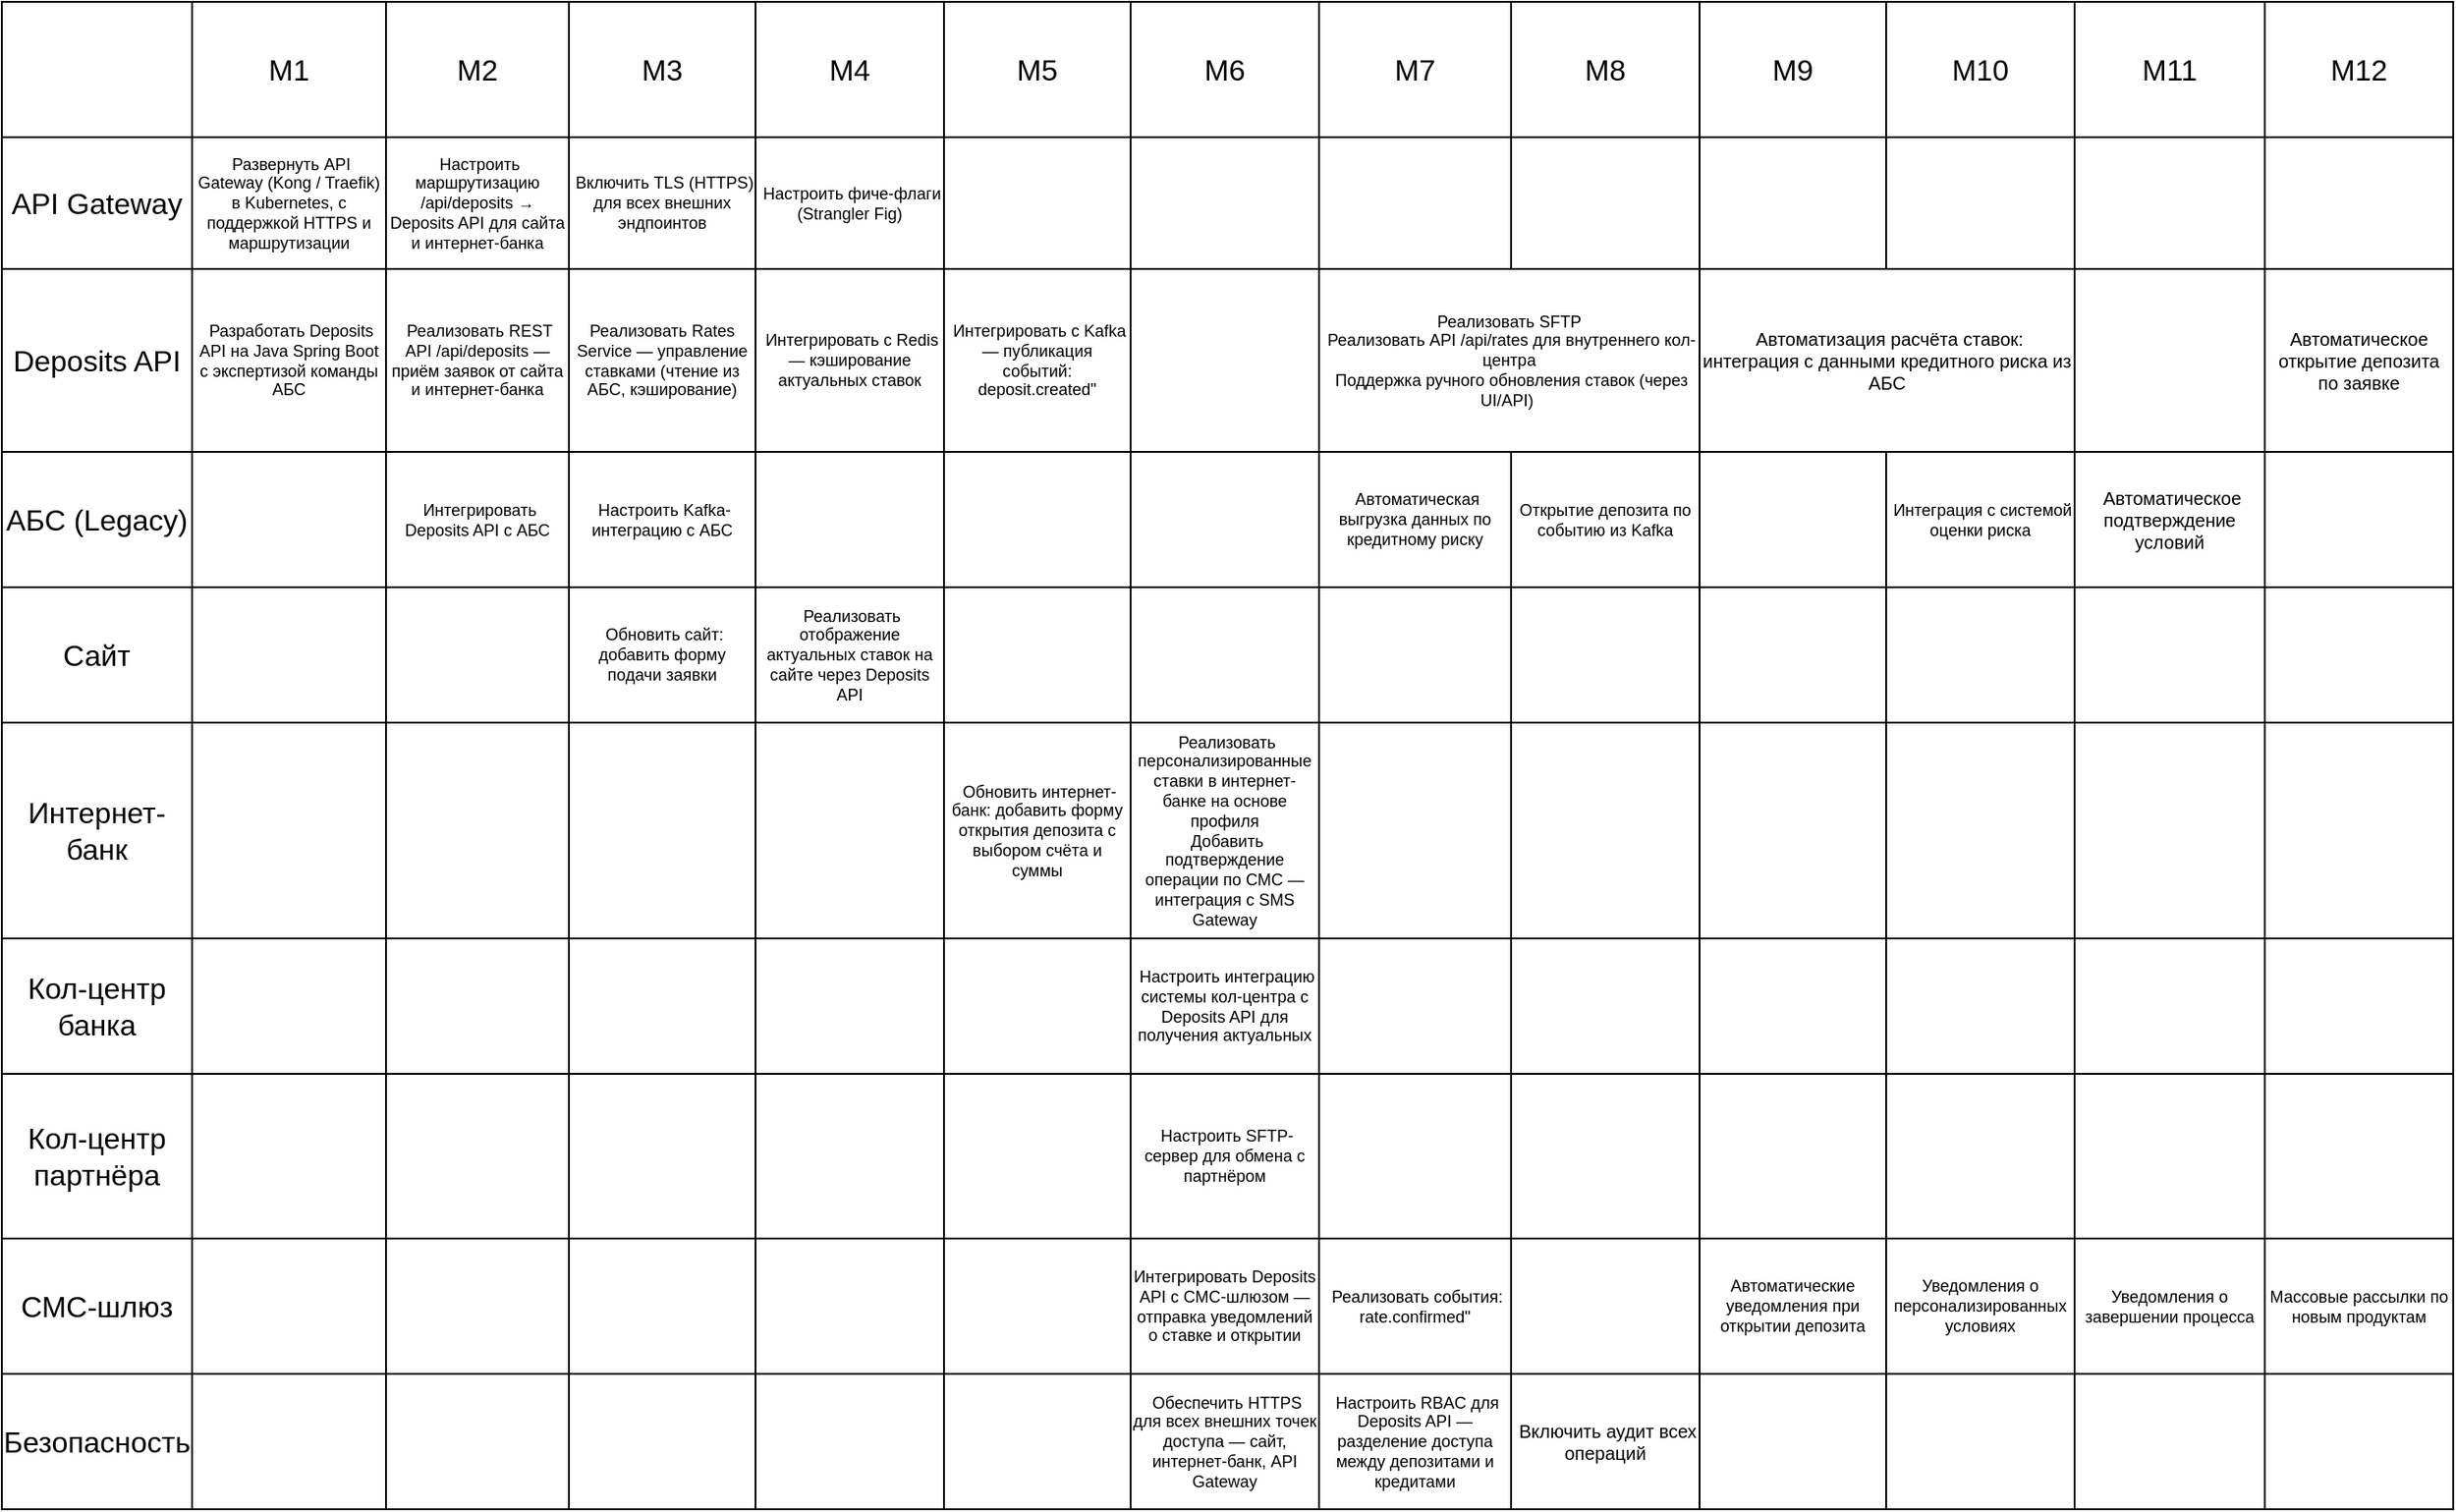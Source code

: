 <mxfile version="28.1.2">
  <diagram name="Страница — 1" id="3Vo6njR0uCBPKDj73ENK">
    <mxGraphModel dx="1213" dy="751" grid="1" gridSize="10" guides="1" tooltips="1" connect="1" arrows="1" fold="1" page="1" pageScale="1" pageWidth="1169" pageHeight="827" math="0" shadow="0">
      <root>
        <mxCell id="0" />
        <mxCell id="1" parent="0" />
        <mxCell id="50kcQ9IFfYordhxzKAtE-152" value="" style="shape=table;startSize=0;container=1;collapsible=0;childLayout=tableLayout;fontSize=13;" vertex="1" parent="1">
          <mxGeometry x="50" y="64" width="1340" height="824" as="geometry" />
        </mxCell>
        <mxCell id="50kcQ9IFfYordhxzKAtE-153" value="" style="shape=tableRow;horizontal=0;startSize=0;swimlaneHead=0;swimlaneBody=0;strokeColor=inherit;top=0;left=0;bottom=0;right=0;collapsible=0;dropTarget=0;fillColor=none;points=[[0,0.5],[1,0.5]];portConstraint=eastwest;fontSize=16;" vertex="1" parent="50kcQ9IFfYordhxzKAtE-152">
          <mxGeometry width="1340" height="74" as="geometry" />
        </mxCell>
        <mxCell id="50kcQ9IFfYordhxzKAtE-216" style="shape=partialRectangle;html=1;whiteSpace=wrap;connectable=0;strokeColor=inherit;overflow=hidden;fillColor=none;top=0;left=0;bottom=0;right=0;pointerEvents=1;fontSize=16;" vertex="1" parent="50kcQ9IFfYordhxzKAtE-153">
          <mxGeometry width="104" height="74" as="geometry">
            <mxRectangle width="104" height="74" as="alternateBounds" />
          </mxGeometry>
        </mxCell>
        <mxCell id="50kcQ9IFfYordhxzKAtE-213" value="M1" style="shape=partialRectangle;html=1;whiteSpace=wrap;connectable=0;strokeColor=inherit;overflow=hidden;fillColor=none;top=0;left=0;bottom=0;right=0;pointerEvents=1;fontSize=16;" vertex="1" parent="50kcQ9IFfYordhxzKAtE-153">
          <mxGeometry x="104" width="106" height="74" as="geometry">
            <mxRectangle width="106" height="74" as="alternateBounds" />
          </mxGeometry>
        </mxCell>
        <mxCell id="50kcQ9IFfYordhxzKAtE-154" value="M2" style="shape=partialRectangle;html=1;whiteSpace=wrap;connectable=0;strokeColor=inherit;overflow=hidden;fillColor=none;top=0;left=0;bottom=0;right=0;pointerEvents=1;fontSize=16;" vertex="1" parent="50kcQ9IFfYordhxzKAtE-153">
          <mxGeometry x="210" width="100" height="74" as="geometry">
            <mxRectangle width="100" height="74" as="alternateBounds" />
          </mxGeometry>
        </mxCell>
        <mxCell id="50kcQ9IFfYordhxzKAtE-155" value="M3" style="shape=partialRectangle;html=1;whiteSpace=wrap;connectable=0;strokeColor=inherit;overflow=hidden;fillColor=none;top=0;left=0;bottom=0;right=0;pointerEvents=1;fontSize=16;" vertex="1" parent="50kcQ9IFfYordhxzKAtE-153">
          <mxGeometry x="310" width="102" height="74" as="geometry">
            <mxRectangle width="102" height="74" as="alternateBounds" />
          </mxGeometry>
        </mxCell>
        <mxCell id="50kcQ9IFfYordhxzKAtE-156" value="M4" style="shape=partialRectangle;html=1;whiteSpace=wrap;connectable=0;strokeColor=inherit;overflow=hidden;fillColor=none;top=0;left=0;bottom=0;right=0;pointerEvents=1;fontSize=16;" vertex="1" parent="50kcQ9IFfYordhxzKAtE-153">
          <mxGeometry x="412" width="103" height="74" as="geometry">
            <mxRectangle width="103" height="74" as="alternateBounds" />
          </mxGeometry>
        </mxCell>
        <mxCell id="50kcQ9IFfYordhxzKAtE-189" value="M5" style="shape=partialRectangle;html=1;whiteSpace=wrap;connectable=0;strokeColor=inherit;overflow=hidden;fillColor=none;top=0;left=0;bottom=0;right=0;pointerEvents=1;fontSize=16;" vertex="1" parent="50kcQ9IFfYordhxzKAtE-153">
          <mxGeometry x="515" width="102" height="74" as="geometry">
            <mxRectangle width="102" height="74" as="alternateBounds" />
          </mxGeometry>
        </mxCell>
        <mxCell id="50kcQ9IFfYordhxzKAtE-192" value="M6" style="shape=partialRectangle;html=1;whiteSpace=wrap;connectable=0;strokeColor=inherit;overflow=hidden;fillColor=none;top=0;left=0;bottom=0;right=0;pointerEvents=1;fontSize=16;" vertex="1" parent="50kcQ9IFfYordhxzKAtE-153">
          <mxGeometry x="617" width="103" height="74" as="geometry">
            <mxRectangle width="103" height="74" as="alternateBounds" />
          </mxGeometry>
        </mxCell>
        <mxCell id="50kcQ9IFfYordhxzKAtE-195" value="M7" style="shape=partialRectangle;html=1;whiteSpace=wrap;connectable=0;strokeColor=inherit;overflow=hidden;fillColor=none;top=0;left=0;bottom=0;right=0;pointerEvents=1;fontSize=16;" vertex="1" parent="50kcQ9IFfYordhxzKAtE-153">
          <mxGeometry x="720" width="105" height="74" as="geometry">
            <mxRectangle width="105" height="74" as="alternateBounds" />
          </mxGeometry>
        </mxCell>
        <mxCell id="50kcQ9IFfYordhxzKAtE-198" value="M8" style="shape=partialRectangle;html=1;whiteSpace=wrap;connectable=0;strokeColor=inherit;overflow=hidden;fillColor=none;top=0;left=0;bottom=0;right=0;pointerEvents=1;fontSize=16;" vertex="1" parent="50kcQ9IFfYordhxzKAtE-153">
          <mxGeometry x="825" width="103" height="74" as="geometry">
            <mxRectangle width="103" height="74" as="alternateBounds" />
          </mxGeometry>
        </mxCell>
        <mxCell id="50kcQ9IFfYordhxzKAtE-201" value="M9" style="shape=partialRectangle;html=1;whiteSpace=wrap;connectable=0;strokeColor=inherit;overflow=hidden;fillColor=none;top=0;left=0;bottom=0;right=0;pointerEvents=1;fontSize=16;" vertex="1" parent="50kcQ9IFfYordhxzKAtE-153">
          <mxGeometry x="928" width="102" height="74" as="geometry">
            <mxRectangle width="102" height="74" as="alternateBounds" />
          </mxGeometry>
        </mxCell>
        <mxCell id="50kcQ9IFfYordhxzKAtE-204" value="M10" style="shape=partialRectangle;html=1;whiteSpace=wrap;connectable=0;strokeColor=inherit;overflow=hidden;fillColor=none;top=0;left=0;bottom=0;right=0;pointerEvents=1;fontSize=16;" vertex="1" parent="50kcQ9IFfYordhxzKAtE-153">
          <mxGeometry x="1030" width="103" height="74" as="geometry">
            <mxRectangle width="103" height="74" as="alternateBounds" />
          </mxGeometry>
        </mxCell>
        <mxCell id="50kcQ9IFfYordhxzKAtE-207" value="M11" style="shape=partialRectangle;html=1;whiteSpace=wrap;connectable=0;strokeColor=inherit;overflow=hidden;fillColor=none;top=0;left=0;bottom=0;right=0;pointerEvents=1;fontSize=16;" vertex="1" parent="50kcQ9IFfYordhxzKAtE-153">
          <mxGeometry x="1133" width="104" height="74" as="geometry">
            <mxRectangle width="104" height="74" as="alternateBounds" />
          </mxGeometry>
        </mxCell>
        <mxCell id="50kcQ9IFfYordhxzKAtE-210" value="M12" style="shape=partialRectangle;html=1;whiteSpace=wrap;connectable=0;strokeColor=inherit;overflow=hidden;fillColor=none;top=0;left=0;bottom=0;right=0;pointerEvents=1;fontSize=16;" vertex="1" parent="50kcQ9IFfYordhxzKAtE-153">
          <mxGeometry x="1237" width="103" height="74" as="geometry">
            <mxRectangle width="103" height="74" as="alternateBounds" />
          </mxGeometry>
        </mxCell>
        <mxCell id="50kcQ9IFfYordhxzKAtE-157" value="" style="shape=tableRow;horizontal=0;startSize=0;swimlaneHead=0;swimlaneBody=0;strokeColor=inherit;top=0;left=0;bottom=0;right=0;collapsible=0;dropTarget=0;fillColor=none;points=[[0,0.5],[1,0.5]];portConstraint=eastwest;fontSize=16;" vertex="1" parent="50kcQ9IFfYordhxzKAtE-152">
          <mxGeometry y="74" width="1340" height="72" as="geometry" />
        </mxCell>
        <mxCell id="50kcQ9IFfYordhxzKAtE-217" value="API Gateway" style="shape=partialRectangle;html=1;whiteSpace=wrap;connectable=0;strokeColor=inherit;overflow=hidden;fillColor=none;top=0;left=0;bottom=0;right=0;pointerEvents=1;fontSize=16;" vertex="1" parent="50kcQ9IFfYordhxzKAtE-157">
          <mxGeometry width="104" height="72" as="geometry">
            <mxRectangle width="104" height="72" as="alternateBounds" />
          </mxGeometry>
        </mxCell>
        <mxCell id="50kcQ9IFfYordhxzKAtE-214" value="&amp;nbsp;Развернуть API Gateway (Kong / Traefik) в Kubernetes, с поддержкой HTTPS и маршрутизации" style="shape=partialRectangle;html=1;whiteSpace=wrap;connectable=0;strokeColor=inherit;overflow=hidden;fillColor=none;top=0;left=0;bottom=0;right=0;pointerEvents=1;fontSize=9;" vertex="1" parent="50kcQ9IFfYordhxzKAtE-157">
          <mxGeometry x="104" width="106" height="72" as="geometry">
            <mxRectangle width="106" height="72" as="alternateBounds" />
          </mxGeometry>
        </mxCell>
        <mxCell id="50kcQ9IFfYordhxzKAtE-158" value="&amp;nbsp;Настроить маршрутизацию /api/deposits → Deposits API для сайта и интернет-банка" style="shape=partialRectangle;html=1;whiteSpace=wrap;connectable=0;strokeColor=inherit;overflow=hidden;fillColor=none;top=0;left=0;bottom=0;right=0;pointerEvents=1;fontSize=9;" vertex="1" parent="50kcQ9IFfYordhxzKAtE-157">
          <mxGeometry x="210" width="100" height="72" as="geometry">
            <mxRectangle width="100" height="72" as="alternateBounds" />
          </mxGeometry>
        </mxCell>
        <mxCell id="50kcQ9IFfYordhxzKAtE-159" value="&amp;nbsp;Включить TLS (HTTPS) для всех внешних эндпоинтов" style="shape=partialRectangle;html=1;whiteSpace=wrap;connectable=0;strokeColor=inherit;overflow=hidden;fillColor=none;top=0;left=0;bottom=0;right=0;pointerEvents=1;fontSize=9;" vertex="1" parent="50kcQ9IFfYordhxzKAtE-157">
          <mxGeometry x="310" width="102" height="72" as="geometry">
            <mxRectangle width="102" height="72" as="alternateBounds" />
          </mxGeometry>
        </mxCell>
        <mxCell id="50kcQ9IFfYordhxzKAtE-160" value="&amp;nbsp;Настроить фиче-флаги (Strangler Fig)" style="shape=partialRectangle;html=1;whiteSpace=wrap;connectable=0;strokeColor=inherit;overflow=hidden;fillColor=none;top=0;left=0;bottom=0;right=0;pointerEvents=1;fontSize=9;" vertex="1" parent="50kcQ9IFfYordhxzKAtE-157">
          <mxGeometry x="412" width="103" height="72" as="geometry">
            <mxRectangle width="103" height="72" as="alternateBounds" />
          </mxGeometry>
        </mxCell>
        <mxCell id="50kcQ9IFfYordhxzKAtE-190" style="shape=partialRectangle;html=1;whiteSpace=wrap;connectable=0;strokeColor=inherit;overflow=hidden;fillColor=none;top=0;left=0;bottom=0;right=0;pointerEvents=1;fontSize=16;" vertex="1" parent="50kcQ9IFfYordhxzKAtE-157">
          <mxGeometry x="515" width="102" height="72" as="geometry">
            <mxRectangle width="102" height="72" as="alternateBounds" />
          </mxGeometry>
        </mxCell>
        <mxCell id="50kcQ9IFfYordhxzKAtE-193" style="shape=partialRectangle;html=1;whiteSpace=wrap;connectable=0;strokeColor=inherit;overflow=hidden;fillColor=none;top=0;left=0;bottom=0;right=0;pointerEvents=1;fontSize=16;" vertex="1" parent="50kcQ9IFfYordhxzKAtE-157">
          <mxGeometry x="617" width="103" height="72" as="geometry">
            <mxRectangle width="103" height="72" as="alternateBounds" />
          </mxGeometry>
        </mxCell>
        <mxCell id="50kcQ9IFfYordhxzKAtE-196" value="" style="shape=partialRectangle;html=1;whiteSpace=wrap;connectable=0;strokeColor=inherit;overflow=hidden;fillColor=none;top=0;left=0;bottom=0;right=0;pointerEvents=1;fontSize=9;" vertex="1" parent="50kcQ9IFfYordhxzKAtE-157">
          <mxGeometry x="720" width="105" height="72" as="geometry">
            <mxRectangle width="105" height="72" as="alternateBounds" />
          </mxGeometry>
        </mxCell>
        <mxCell id="50kcQ9IFfYordhxzKAtE-199" style="shape=partialRectangle;html=1;whiteSpace=wrap;connectable=0;strokeColor=inherit;overflow=hidden;fillColor=none;top=0;left=0;bottom=0;right=0;pointerEvents=1;fontSize=16;" vertex="1" parent="50kcQ9IFfYordhxzKAtE-157">
          <mxGeometry x="825" width="103" height="72" as="geometry">
            <mxRectangle width="103" height="72" as="alternateBounds" />
          </mxGeometry>
        </mxCell>
        <mxCell id="50kcQ9IFfYordhxzKAtE-202" style="shape=partialRectangle;html=1;whiteSpace=wrap;connectable=0;strokeColor=inherit;overflow=hidden;fillColor=none;top=0;left=0;bottom=0;right=0;pointerEvents=1;fontSize=16;" vertex="1" parent="50kcQ9IFfYordhxzKAtE-157">
          <mxGeometry x="928" width="102" height="72" as="geometry">
            <mxRectangle width="102" height="72" as="alternateBounds" />
          </mxGeometry>
        </mxCell>
        <mxCell id="50kcQ9IFfYordhxzKAtE-205" style="shape=partialRectangle;html=1;whiteSpace=wrap;connectable=0;strokeColor=inherit;overflow=hidden;fillColor=none;top=0;left=0;bottom=0;right=0;pointerEvents=1;fontSize=16;" vertex="1" parent="50kcQ9IFfYordhxzKAtE-157">
          <mxGeometry x="1030" width="103" height="72" as="geometry">
            <mxRectangle width="103" height="72" as="alternateBounds" />
          </mxGeometry>
        </mxCell>
        <mxCell id="50kcQ9IFfYordhxzKAtE-208" style="shape=partialRectangle;html=1;whiteSpace=wrap;connectable=0;strokeColor=inherit;overflow=hidden;fillColor=none;top=0;left=0;bottom=0;right=0;pointerEvents=1;fontSize=16;" vertex="1" parent="50kcQ9IFfYordhxzKAtE-157">
          <mxGeometry x="1133" width="104" height="72" as="geometry">
            <mxRectangle width="104" height="72" as="alternateBounds" />
          </mxGeometry>
        </mxCell>
        <mxCell id="50kcQ9IFfYordhxzKAtE-211" style="shape=partialRectangle;html=1;whiteSpace=wrap;connectable=0;strokeColor=inherit;overflow=hidden;fillColor=none;top=0;left=0;bottom=0;right=0;pointerEvents=1;fontSize=16;" vertex="1" parent="50kcQ9IFfYordhxzKAtE-157">
          <mxGeometry x="1237" width="103" height="72" as="geometry">
            <mxRectangle width="103" height="72" as="alternateBounds" />
          </mxGeometry>
        </mxCell>
        <mxCell id="50kcQ9IFfYordhxzKAtE-161" value="" style="shape=tableRow;horizontal=0;startSize=0;swimlaneHead=0;swimlaneBody=0;strokeColor=inherit;top=0;left=0;bottom=0;right=0;collapsible=0;dropTarget=0;fillColor=none;points=[[0,0.5],[1,0.5]];portConstraint=eastwest;fontSize=16;" vertex="1" parent="50kcQ9IFfYordhxzKAtE-152">
          <mxGeometry y="146" width="1340" height="100" as="geometry" />
        </mxCell>
        <mxCell id="50kcQ9IFfYordhxzKAtE-218" value="Deposits API" style="shape=partialRectangle;html=1;whiteSpace=wrap;connectable=0;strokeColor=inherit;overflow=hidden;fillColor=none;top=0;left=0;bottom=0;right=0;pointerEvents=1;fontSize=16;" vertex="1" parent="50kcQ9IFfYordhxzKAtE-161">
          <mxGeometry width="104" height="100" as="geometry">
            <mxRectangle width="104" height="100" as="alternateBounds" />
          </mxGeometry>
        </mxCell>
        <mxCell id="50kcQ9IFfYordhxzKAtE-215" value="&amp;nbsp;Разработать Deposits API на Java Spring Boot с экспертизой команды АБС" style="shape=partialRectangle;html=1;whiteSpace=wrap;connectable=0;strokeColor=inherit;overflow=hidden;fillColor=none;top=0;left=0;bottom=0;right=0;pointerEvents=1;fontSize=9;" vertex="1" parent="50kcQ9IFfYordhxzKAtE-161">
          <mxGeometry x="104" width="106" height="100" as="geometry">
            <mxRectangle width="106" height="100" as="alternateBounds" />
          </mxGeometry>
        </mxCell>
        <mxCell id="50kcQ9IFfYordhxzKAtE-162" value="&amp;nbsp;Реализовать REST API /api/deposits — приём заявок от сайта и интернет-банка" style="shape=partialRectangle;html=1;whiteSpace=wrap;connectable=0;strokeColor=inherit;overflow=hidden;fillColor=none;top=0;left=0;bottom=0;right=0;pointerEvents=1;fontSize=9;" vertex="1" parent="50kcQ9IFfYordhxzKAtE-161">
          <mxGeometry x="210" width="100" height="100" as="geometry">
            <mxRectangle width="100" height="100" as="alternateBounds" />
          </mxGeometry>
        </mxCell>
        <mxCell id="50kcQ9IFfYordhxzKAtE-163" value="Реализовать Rates Service — управление ставками (чтение из АБС, кэширование)" style="shape=partialRectangle;html=1;whiteSpace=wrap;connectable=0;strokeColor=inherit;overflow=hidden;fillColor=none;top=0;left=0;bottom=0;right=0;pointerEvents=1;fontSize=9;" vertex="1" parent="50kcQ9IFfYordhxzKAtE-161">
          <mxGeometry x="310" width="102" height="100" as="geometry">
            <mxRectangle width="102" height="100" as="alternateBounds" />
          </mxGeometry>
        </mxCell>
        <mxCell id="50kcQ9IFfYordhxzKAtE-164" value="&amp;nbsp;Интегрировать с Redis — кэширование актуальных ставок" style="shape=partialRectangle;html=1;whiteSpace=wrap;connectable=0;strokeColor=inherit;overflow=hidden;fillColor=none;top=0;left=0;bottom=0;right=0;pointerEvents=1;fontSize=9;" vertex="1" parent="50kcQ9IFfYordhxzKAtE-161">
          <mxGeometry x="412" width="103" height="100" as="geometry">
            <mxRectangle width="103" height="100" as="alternateBounds" />
          </mxGeometry>
        </mxCell>
        <mxCell id="50kcQ9IFfYordhxzKAtE-191" value="&amp;nbsp;Интегрировать с Kafka — публикация событий: deposit.created&quot;" style="shape=partialRectangle;html=1;whiteSpace=wrap;connectable=0;strokeColor=inherit;overflow=hidden;fillColor=none;top=0;left=0;bottom=0;right=0;pointerEvents=1;fontSize=9;" vertex="1" parent="50kcQ9IFfYordhxzKAtE-161">
          <mxGeometry x="515" width="102" height="100" as="geometry">
            <mxRectangle width="102" height="100" as="alternateBounds" />
          </mxGeometry>
        </mxCell>
        <mxCell id="50kcQ9IFfYordhxzKAtE-194" style="shape=partialRectangle;html=1;whiteSpace=wrap;connectable=0;strokeColor=inherit;overflow=hidden;fillColor=none;top=0;left=0;bottom=0;right=0;pointerEvents=1;fontSize=16;" vertex="1" parent="50kcQ9IFfYordhxzKAtE-161">
          <mxGeometry x="617" width="103" height="100" as="geometry">
            <mxRectangle width="103" height="100" as="alternateBounds" />
          </mxGeometry>
        </mxCell>
        <UserObject label="&amp;nbsp;Реализовать SFTP&amp;nbsp;&lt;br&gt;&amp;nbsp;Реализовать API /api/rates для внутреннего кол-центра&lt;br&gt;&amp;nbsp;Поддержка ручного обновления ставок (через UI/API)&amp;nbsp;" link="2.6 Реализовать SFTP Exporter — экспорт rates.csv для партнёрского кол-центра&lt;br&gt;2.7 Реализовать API /api/rates для внутреннего кол-центра&lt;br&gt;&quot;2.8 Поддержка ручного обновления ставок (через UI/API) — Для MVP" id="50kcQ9IFfYordhxzKAtE-197">
          <mxCell style="shape=partialRectangle;html=1;whiteSpace=wrap;connectable=0;strokeColor=inherit;overflow=hidden;fillColor=none;top=0;left=0;bottom=0;right=0;pointerEvents=1;fontSize=9;rowspan=1;colspan=2;" vertex="1" parent="50kcQ9IFfYordhxzKAtE-161">
            <mxGeometry x="720" width="208" height="100" as="geometry">
              <mxRectangle width="105" height="100" as="alternateBounds" />
            </mxGeometry>
          </mxCell>
        </UserObject>
        <mxCell id="50kcQ9IFfYordhxzKAtE-200" style="shape=partialRectangle;html=1;whiteSpace=wrap;connectable=0;strokeColor=inherit;overflow=hidden;fillColor=none;top=0;left=0;bottom=0;right=0;pointerEvents=1;fontSize=16;" vertex="1" visible="0" parent="50kcQ9IFfYordhxzKAtE-161">
          <mxGeometry x="825" width="103" height="100" as="geometry">
            <mxRectangle width="103" height="100" as="alternateBounds" />
          </mxGeometry>
        </mxCell>
        <mxCell id="50kcQ9IFfYordhxzKAtE-203" value="&amp;nbsp;Автоматизация расчёта ставок: интеграция с данными кредитного риска из АБС" style="shape=partialRectangle;html=1;whiteSpace=wrap;connectable=0;strokeColor=inherit;overflow=hidden;fillColor=none;top=0;left=0;bottom=0;right=0;pointerEvents=1;fontSize=10;rowspan=1;colspan=2;" vertex="1" parent="50kcQ9IFfYordhxzKAtE-161">
          <mxGeometry x="928" width="205" height="100" as="geometry">
            <mxRectangle width="102" height="100" as="alternateBounds" />
          </mxGeometry>
        </mxCell>
        <mxCell id="50kcQ9IFfYordhxzKAtE-206" value="2.3 Автоматическое обновление ставок на основе риска" style="shape=partialRectangle;html=1;whiteSpace=wrap;connectable=0;strokeColor=inherit;overflow=hidden;fillColor=none;top=0;left=0;bottom=0;right=0;pointerEvents=1;fontSize=9;" vertex="1" visible="0" parent="50kcQ9IFfYordhxzKAtE-161">
          <mxGeometry x="1030" width="103" height="100" as="geometry">
            <mxRectangle width="103" height="100" as="alternateBounds" />
          </mxGeometry>
        </mxCell>
        <mxCell id="50kcQ9IFfYordhxzKAtE-209" style="shape=partialRectangle;html=1;whiteSpace=wrap;connectable=0;strokeColor=inherit;overflow=hidden;fillColor=none;top=0;left=0;bottom=0;right=0;pointerEvents=1;fontSize=16;" vertex="1" parent="50kcQ9IFfYordhxzKAtE-161">
          <mxGeometry x="1133" width="104" height="100" as="geometry">
            <mxRectangle width="104" height="100" as="alternateBounds" />
          </mxGeometry>
        </mxCell>
        <mxCell id="50kcQ9IFfYordhxzKAtE-212" value="Автоматическое открытие депозита по заявке" style="shape=partialRectangle;html=1;whiteSpace=wrap;connectable=0;strokeColor=inherit;overflow=hidden;fillColor=none;top=0;left=0;bottom=0;right=0;pointerEvents=1;fontSize=10;" vertex="1" parent="50kcQ9IFfYordhxzKAtE-161">
          <mxGeometry x="1237" width="103" height="100" as="geometry">
            <mxRectangle width="103" height="100" as="alternateBounds" />
          </mxGeometry>
        </mxCell>
        <mxCell id="50kcQ9IFfYordhxzKAtE-219" style="shape=tableRow;horizontal=0;startSize=0;swimlaneHead=0;swimlaneBody=0;strokeColor=inherit;top=0;left=0;bottom=0;right=0;collapsible=0;dropTarget=0;fillColor=none;points=[[0,0.5],[1,0.5]];portConstraint=eastwest;fontSize=16;" vertex="1" parent="50kcQ9IFfYordhxzKAtE-152">
          <mxGeometry y="246" width="1340" height="74" as="geometry" />
        </mxCell>
        <mxCell id="50kcQ9IFfYordhxzKAtE-220" value="АБС (Legacy)" style="shape=partialRectangle;html=1;whiteSpace=wrap;connectable=0;strokeColor=inherit;overflow=hidden;fillColor=none;top=0;left=0;bottom=0;right=0;pointerEvents=1;fontSize=16;" vertex="1" parent="50kcQ9IFfYordhxzKAtE-219">
          <mxGeometry width="104" height="74" as="geometry">
            <mxRectangle width="104" height="74" as="alternateBounds" />
          </mxGeometry>
        </mxCell>
        <mxCell id="50kcQ9IFfYordhxzKAtE-221" style="shape=partialRectangle;html=1;whiteSpace=wrap;connectable=0;strokeColor=inherit;overflow=hidden;fillColor=none;top=0;left=0;bottom=0;right=0;pointerEvents=1;fontSize=16;" vertex="1" parent="50kcQ9IFfYordhxzKAtE-219">
          <mxGeometry x="104" width="106" height="74" as="geometry">
            <mxRectangle width="106" height="74" as="alternateBounds" />
          </mxGeometry>
        </mxCell>
        <mxCell id="50kcQ9IFfYordhxzKAtE-222" value="&amp;nbsp;Интегрировать Deposits API с АБС" style="shape=partialRectangle;html=1;whiteSpace=wrap;connectable=0;strokeColor=inherit;overflow=hidden;fillColor=none;top=0;left=0;bottom=0;right=0;pointerEvents=1;fontSize=9;" vertex="1" parent="50kcQ9IFfYordhxzKAtE-219">
          <mxGeometry x="210" width="100" height="74" as="geometry">
            <mxRectangle width="100" height="74" as="alternateBounds" />
          </mxGeometry>
        </mxCell>
        <mxCell id="50kcQ9IFfYordhxzKAtE-223" value="&amp;nbsp;Настроить Kafka-интеграцию с АБС" style="shape=partialRectangle;html=1;whiteSpace=wrap;connectable=0;strokeColor=inherit;overflow=hidden;fillColor=none;top=0;left=0;bottom=0;right=0;pointerEvents=1;fontSize=9;" vertex="1" parent="50kcQ9IFfYordhxzKAtE-219">
          <mxGeometry x="310" width="102" height="74" as="geometry">
            <mxRectangle width="102" height="74" as="alternateBounds" />
          </mxGeometry>
        </mxCell>
        <mxCell id="50kcQ9IFfYordhxzKAtE-224" style="shape=partialRectangle;html=1;whiteSpace=wrap;connectable=0;strokeColor=inherit;overflow=hidden;fillColor=none;top=0;left=0;bottom=0;right=0;pointerEvents=1;fontSize=16;" vertex="1" parent="50kcQ9IFfYordhxzKAtE-219">
          <mxGeometry x="412" width="103" height="74" as="geometry">
            <mxRectangle width="103" height="74" as="alternateBounds" />
          </mxGeometry>
        </mxCell>
        <mxCell id="50kcQ9IFfYordhxzKAtE-225" style="shape=partialRectangle;html=1;whiteSpace=wrap;connectable=0;strokeColor=inherit;overflow=hidden;fillColor=none;top=0;left=0;bottom=0;right=0;pointerEvents=1;fontSize=16;" vertex="1" parent="50kcQ9IFfYordhxzKAtE-219">
          <mxGeometry x="515" width="102" height="74" as="geometry">
            <mxRectangle width="102" height="74" as="alternateBounds" />
          </mxGeometry>
        </mxCell>
        <mxCell id="50kcQ9IFfYordhxzKAtE-226" style="shape=partialRectangle;html=1;whiteSpace=wrap;connectable=0;strokeColor=inherit;overflow=hidden;fillColor=none;top=0;left=0;bottom=0;right=0;pointerEvents=1;fontSize=16;" vertex="1" parent="50kcQ9IFfYordhxzKAtE-219">
          <mxGeometry x="617" width="103" height="74" as="geometry">
            <mxRectangle width="103" height="74" as="alternateBounds" />
          </mxGeometry>
        </mxCell>
        <mxCell id="50kcQ9IFfYordhxzKAtE-227" value="&amp;nbsp;Автоматическая выгрузка данных по кредитному риску" style="shape=partialRectangle;html=1;whiteSpace=wrap;connectable=0;strokeColor=inherit;overflow=hidden;fillColor=none;top=0;left=0;bottom=0;right=0;pointerEvents=1;fontSize=9;" vertex="1" parent="50kcQ9IFfYordhxzKAtE-219">
          <mxGeometry x="720" width="105" height="74" as="geometry">
            <mxRectangle width="105" height="74" as="alternateBounds" />
          </mxGeometry>
        </mxCell>
        <mxCell id="50kcQ9IFfYordhxzKAtE-228" value="Открытие депозита по событию из Kafka" style="shape=partialRectangle;html=1;whiteSpace=wrap;connectable=0;strokeColor=inherit;overflow=hidden;fillColor=none;top=0;left=0;bottom=0;right=0;pointerEvents=1;fontSize=9;" vertex="1" parent="50kcQ9IFfYordhxzKAtE-219">
          <mxGeometry x="825" width="103" height="74" as="geometry">
            <mxRectangle width="103" height="74" as="alternateBounds" />
          </mxGeometry>
        </mxCell>
        <mxCell id="50kcQ9IFfYordhxzKAtE-229" style="shape=partialRectangle;html=1;whiteSpace=wrap;connectable=0;strokeColor=inherit;overflow=hidden;fillColor=none;top=0;left=0;bottom=0;right=0;pointerEvents=1;fontSize=16;" vertex="1" parent="50kcQ9IFfYordhxzKAtE-219">
          <mxGeometry x="928" width="102" height="74" as="geometry">
            <mxRectangle width="102" height="74" as="alternateBounds" />
          </mxGeometry>
        </mxCell>
        <mxCell id="50kcQ9IFfYordhxzKAtE-230" value="&amp;nbsp;Интеграция с системой оценки риска" style="shape=partialRectangle;html=1;whiteSpace=wrap;connectable=0;strokeColor=inherit;overflow=hidden;fillColor=none;top=0;left=0;bottom=0;right=0;pointerEvents=1;fontSize=9;" vertex="1" parent="50kcQ9IFfYordhxzKAtE-219">
          <mxGeometry x="1030" width="103" height="74" as="geometry">
            <mxRectangle width="103" height="74" as="alternateBounds" />
          </mxGeometry>
        </mxCell>
        <mxCell id="50kcQ9IFfYordhxzKAtE-231" value="&amp;nbsp;Автоматическое подтверждение условий" style="shape=partialRectangle;html=1;whiteSpace=wrap;connectable=0;strokeColor=inherit;overflow=hidden;fillColor=none;top=0;left=0;bottom=0;right=0;pointerEvents=1;fontSize=10;" vertex="1" parent="50kcQ9IFfYordhxzKAtE-219">
          <mxGeometry x="1133" width="104" height="74" as="geometry">
            <mxRectangle width="104" height="74" as="alternateBounds" />
          </mxGeometry>
        </mxCell>
        <mxCell id="50kcQ9IFfYordhxzKAtE-232" style="shape=partialRectangle;html=1;whiteSpace=wrap;connectable=0;strokeColor=inherit;overflow=hidden;fillColor=none;top=0;left=0;bottom=0;right=0;pointerEvents=1;fontSize=16;" vertex="1" parent="50kcQ9IFfYordhxzKAtE-219">
          <mxGeometry x="1237" width="103" height="74" as="geometry">
            <mxRectangle width="103" height="74" as="alternateBounds" />
          </mxGeometry>
        </mxCell>
        <mxCell id="50kcQ9IFfYordhxzKAtE-233" style="shape=tableRow;horizontal=0;startSize=0;swimlaneHead=0;swimlaneBody=0;strokeColor=inherit;top=0;left=0;bottom=0;right=0;collapsible=0;dropTarget=0;fillColor=none;points=[[0,0.5],[1,0.5]];portConstraint=eastwest;fontSize=16;" vertex="1" parent="50kcQ9IFfYordhxzKAtE-152">
          <mxGeometry y="320" width="1340" height="74" as="geometry" />
        </mxCell>
        <mxCell id="50kcQ9IFfYordhxzKAtE-234" value="Сайт" style="shape=partialRectangle;html=1;whiteSpace=wrap;connectable=0;strokeColor=inherit;overflow=hidden;fillColor=none;top=0;left=0;bottom=0;right=0;pointerEvents=1;fontSize=16;" vertex="1" parent="50kcQ9IFfYordhxzKAtE-233">
          <mxGeometry width="104" height="74" as="geometry">
            <mxRectangle width="104" height="74" as="alternateBounds" />
          </mxGeometry>
        </mxCell>
        <mxCell id="50kcQ9IFfYordhxzKAtE-235" style="shape=partialRectangle;html=1;whiteSpace=wrap;connectable=0;strokeColor=inherit;overflow=hidden;fillColor=none;top=0;left=0;bottom=0;right=0;pointerEvents=1;fontSize=16;" vertex="1" parent="50kcQ9IFfYordhxzKAtE-233">
          <mxGeometry x="104" width="106" height="74" as="geometry">
            <mxRectangle width="106" height="74" as="alternateBounds" />
          </mxGeometry>
        </mxCell>
        <mxCell id="50kcQ9IFfYordhxzKAtE-236" style="shape=partialRectangle;html=1;whiteSpace=wrap;connectable=0;strokeColor=inherit;overflow=hidden;fillColor=none;top=0;left=0;bottom=0;right=0;pointerEvents=1;fontSize=16;" vertex="1" parent="50kcQ9IFfYordhxzKAtE-233">
          <mxGeometry x="210" width="100" height="74" as="geometry">
            <mxRectangle width="100" height="74" as="alternateBounds" />
          </mxGeometry>
        </mxCell>
        <mxCell id="50kcQ9IFfYordhxzKAtE-237" value="&amp;nbsp;Обновить сайт: добавить форму подачи заявки" style="shape=partialRectangle;html=1;whiteSpace=wrap;connectable=0;strokeColor=inherit;overflow=hidden;fillColor=none;top=0;left=0;bottom=0;right=0;pointerEvents=1;fontSize=9;" vertex="1" parent="50kcQ9IFfYordhxzKAtE-233">
          <mxGeometry x="310" width="102" height="74" as="geometry">
            <mxRectangle width="102" height="74" as="alternateBounds" />
          </mxGeometry>
        </mxCell>
        <mxCell id="50kcQ9IFfYordhxzKAtE-238" value="&amp;nbsp;Реализовать отображение актуальных ставок на сайте через Deposits API" style="shape=partialRectangle;html=1;whiteSpace=wrap;connectable=0;strokeColor=inherit;overflow=hidden;fillColor=none;top=0;left=0;bottom=0;right=0;pointerEvents=1;fontSize=9;" vertex="1" parent="50kcQ9IFfYordhxzKAtE-233">
          <mxGeometry x="412" width="103" height="74" as="geometry">
            <mxRectangle width="103" height="74" as="alternateBounds" />
          </mxGeometry>
        </mxCell>
        <mxCell id="50kcQ9IFfYordhxzKAtE-239" value="" style="shape=partialRectangle;html=1;whiteSpace=wrap;connectable=0;strokeColor=inherit;overflow=hidden;fillColor=none;top=0;left=0;bottom=0;right=0;pointerEvents=1;fontSize=16;" vertex="1" parent="50kcQ9IFfYordhxzKAtE-233">
          <mxGeometry x="515" width="102" height="74" as="geometry">
            <mxRectangle width="102" height="74" as="alternateBounds" />
          </mxGeometry>
        </mxCell>
        <mxCell id="50kcQ9IFfYordhxzKAtE-240" style="shape=partialRectangle;html=1;whiteSpace=wrap;connectable=0;strokeColor=inherit;overflow=hidden;fillColor=none;top=0;left=0;bottom=0;right=0;pointerEvents=1;fontSize=16;" vertex="1" parent="50kcQ9IFfYordhxzKAtE-233">
          <mxGeometry x="617" width="103" height="74" as="geometry">
            <mxRectangle width="103" height="74" as="alternateBounds" />
          </mxGeometry>
        </mxCell>
        <mxCell id="50kcQ9IFfYordhxzKAtE-241" style="shape=partialRectangle;html=1;whiteSpace=wrap;connectable=0;strokeColor=inherit;overflow=hidden;fillColor=none;top=0;left=0;bottom=0;right=0;pointerEvents=1;fontSize=16;" vertex="1" parent="50kcQ9IFfYordhxzKAtE-233">
          <mxGeometry x="720" width="105" height="74" as="geometry">
            <mxRectangle width="105" height="74" as="alternateBounds" />
          </mxGeometry>
        </mxCell>
        <mxCell id="50kcQ9IFfYordhxzKAtE-242" style="shape=partialRectangle;html=1;whiteSpace=wrap;connectable=0;strokeColor=inherit;overflow=hidden;fillColor=none;top=0;left=0;bottom=0;right=0;pointerEvents=1;fontSize=16;" vertex="1" parent="50kcQ9IFfYordhxzKAtE-233">
          <mxGeometry x="825" width="103" height="74" as="geometry">
            <mxRectangle width="103" height="74" as="alternateBounds" />
          </mxGeometry>
        </mxCell>
        <mxCell id="50kcQ9IFfYordhxzKAtE-243" style="shape=partialRectangle;html=1;whiteSpace=wrap;connectable=0;strokeColor=inherit;overflow=hidden;fillColor=none;top=0;left=0;bottom=0;right=0;pointerEvents=1;fontSize=16;" vertex="1" parent="50kcQ9IFfYordhxzKAtE-233">
          <mxGeometry x="928" width="102" height="74" as="geometry">
            <mxRectangle width="102" height="74" as="alternateBounds" />
          </mxGeometry>
        </mxCell>
        <mxCell id="50kcQ9IFfYordhxzKAtE-244" style="shape=partialRectangle;html=1;whiteSpace=wrap;connectable=0;strokeColor=inherit;overflow=hidden;fillColor=none;top=0;left=0;bottom=0;right=0;pointerEvents=1;fontSize=16;" vertex="1" parent="50kcQ9IFfYordhxzKAtE-233">
          <mxGeometry x="1030" width="103" height="74" as="geometry">
            <mxRectangle width="103" height="74" as="alternateBounds" />
          </mxGeometry>
        </mxCell>
        <mxCell id="50kcQ9IFfYordhxzKAtE-245" style="shape=partialRectangle;html=1;whiteSpace=wrap;connectable=0;strokeColor=inherit;overflow=hidden;fillColor=none;top=0;left=0;bottom=0;right=0;pointerEvents=1;fontSize=16;" vertex="1" parent="50kcQ9IFfYordhxzKAtE-233">
          <mxGeometry x="1133" width="104" height="74" as="geometry">
            <mxRectangle width="104" height="74" as="alternateBounds" />
          </mxGeometry>
        </mxCell>
        <mxCell id="50kcQ9IFfYordhxzKAtE-246" style="shape=partialRectangle;html=1;whiteSpace=wrap;connectable=0;strokeColor=inherit;overflow=hidden;fillColor=none;top=0;left=0;bottom=0;right=0;pointerEvents=1;fontSize=16;" vertex="1" parent="50kcQ9IFfYordhxzKAtE-233">
          <mxGeometry x="1237" width="103" height="74" as="geometry">
            <mxRectangle width="103" height="74" as="alternateBounds" />
          </mxGeometry>
        </mxCell>
        <mxCell id="50kcQ9IFfYordhxzKAtE-247" style="shape=tableRow;horizontal=0;startSize=0;swimlaneHead=0;swimlaneBody=0;strokeColor=inherit;top=0;left=0;bottom=0;right=0;collapsible=0;dropTarget=0;fillColor=none;points=[[0,0.5],[1,0.5]];portConstraint=eastwest;fontSize=16;" vertex="1" parent="50kcQ9IFfYordhxzKAtE-152">
          <mxGeometry y="394" width="1340" height="118" as="geometry" />
        </mxCell>
        <mxCell id="50kcQ9IFfYordhxzKAtE-248" value="Интернет-банк" style="shape=partialRectangle;html=1;whiteSpace=wrap;connectable=0;strokeColor=inherit;overflow=hidden;fillColor=none;top=0;left=0;bottom=0;right=0;pointerEvents=1;fontSize=16;" vertex="1" parent="50kcQ9IFfYordhxzKAtE-247">
          <mxGeometry width="104" height="118" as="geometry">
            <mxRectangle width="104" height="118" as="alternateBounds" />
          </mxGeometry>
        </mxCell>
        <mxCell id="50kcQ9IFfYordhxzKAtE-249" style="shape=partialRectangle;html=1;whiteSpace=wrap;connectable=0;strokeColor=inherit;overflow=hidden;fillColor=none;top=0;left=0;bottom=0;right=0;pointerEvents=1;fontSize=16;" vertex="1" parent="50kcQ9IFfYordhxzKAtE-247">
          <mxGeometry x="104" width="106" height="118" as="geometry">
            <mxRectangle width="106" height="118" as="alternateBounds" />
          </mxGeometry>
        </mxCell>
        <mxCell id="50kcQ9IFfYordhxzKAtE-250" style="shape=partialRectangle;html=1;whiteSpace=wrap;connectable=0;strokeColor=inherit;overflow=hidden;fillColor=none;top=0;left=0;bottom=0;right=0;pointerEvents=1;fontSize=16;" vertex="1" parent="50kcQ9IFfYordhxzKAtE-247">
          <mxGeometry x="210" width="100" height="118" as="geometry">
            <mxRectangle width="100" height="118" as="alternateBounds" />
          </mxGeometry>
        </mxCell>
        <mxCell id="50kcQ9IFfYordhxzKAtE-251" style="shape=partialRectangle;html=1;whiteSpace=wrap;connectable=0;strokeColor=inherit;overflow=hidden;fillColor=none;top=0;left=0;bottom=0;right=0;pointerEvents=1;fontSize=16;" vertex="1" parent="50kcQ9IFfYordhxzKAtE-247">
          <mxGeometry x="310" width="102" height="118" as="geometry">
            <mxRectangle width="102" height="118" as="alternateBounds" />
          </mxGeometry>
        </mxCell>
        <mxCell id="50kcQ9IFfYordhxzKAtE-252" style="shape=partialRectangle;html=1;whiteSpace=wrap;connectable=0;strokeColor=inherit;overflow=hidden;fillColor=none;top=0;left=0;bottom=0;right=0;pointerEvents=1;fontSize=16;" vertex="1" parent="50kcQ9IFfYordhxzKAtE-247">
          <mxGeometry x="412" width="103" height="118" as="geometry">
            <mxRectangle width="103" height="118" as="alternateBounds" />
          </mxGeometry>
        </mxCell>
        <mxCell id="50kcQ9IFfYordhxzKAtE-253" value="&amp;nbsp;Обновить интернет-банк: добавить форму открытия депозита с выбором счёта и суммы" style="shape=partialRectangle;html=1;whiteSpace=wrap;connectable=0;strokeColor=inherit;overflow=hidden;fillColor=none;top=0;left=0;bottom=0;right=0;pointerEvents=1;fontSize=9;" vertex="1" parent="50kcQ9IFfYordhxzKAtE-247">
          <mxGeometry x="515" width="102" height="118" as="geometry">
            <mxRectangle width="102" height="118" as="alternateBounds" />
          </mxGeometry>
        </mxCell>
        <mxCell id="50kcQ9IFfYordhxzKAtE-254" value="&amp;nbsp;Реализовать персонализированные ставки в интернет-банке на основе профиля&lt;div&gt;&amp;nbsp;Добавить подтверждение операции по СМС — интеграция с SMS Gateway&lt;/div&gt;" style="shape=partialRectangle;html=1;whiteSpace=wrap;connectable=0;strokeColor=inherit;overflow=hidden;fillColor=none;top=0;left=0;bottom=0;right=0;pointerEvents=1;fontSize=9;" vertex="1" parent="50kcQ9IFfYordhxzKAtE-247">
          <mxGeometry x="617" width="103" height="118" as="geometry">
            <mxRectangle width="103" height="118" as="alternateBounds" />
          </mxGeometry>
        </mxCell>
        <mxCell id="50kcQ9IFfYordhxzKAtE-255" style="shape=partialRectangle;html=1;whiteSpace=wrap;connectable=0;strokeColor=inherit;overflow=hidden;fillColor=none;top=0;left=0;bottom=0;right=0;pointerEvents=1;fontSize=16;" vertex="1" parent="50kcQ9IFfYordhxzKAtE-247">
          <mxGeometry x="720" width="105" height="118" as="geometry">
            <mxRectangle width="105" height="118" as="alternateBounds" />
          </mxGeometry>
        </mxCell>
        <mxCell id="50kcQ9IFfYordhxzKAtE-256" style="shape=partialRectangle;html=1;whiteSpace=wrap;connectable=0;strokeColor=inherit;overflow=hidden;fillColor=none;top=0;left=0;bottom=0;right=0;pointerEvents=1;fontSize=16;" vertex="1" parent="50kcQ9IFfYordhxzKAtE-247">
          <mxGeometry x="825" width="103" height="118" as="geometry">
            <mxRectangle width="103" height="118" as="alternateBounds" />
          </mxGeometry>
        </mxCell>
        <mxCell id="50kcQ9IFfYordhxzKAtE-257" style="shape=partialRectangle;html=1;whiteSpace=wrap;connectable=0;strokeColor=inherit;overflow=hidden;fillColor=none;top=0;left=0;bottom=0;right=0;pointerEvents=1;fontSize=16;" vertex="1" parent="50kcQ9IFfYordhxzKAtE-247">
          <mxGeometry x="928" width="102" height="118" as="geometry">
            <mxRectangle width="102" height="118" as="alternateBounds" />
          </mxGeometry>
        </mxCell>
        <mxCell id="50kcQ9IFfYordhxzKAtE-258" style="shape=partialRectangle;html=1;whiteSpace=wrap;connectable=0;strokeColor=inherit;overflow=hidden;fillColor=none;top=0;left=0;bottom=0;right=0;pointerEvents=1;fontSize=16;" vertex="1" parent="50kcQ9IFfYordhxzKAtE-247">
          <mxGeometry x="1030" width="103" height="118" as="geometry">
            <mxRectangle width="103" height="118" as="alternateBounds" />
          </mxGeometry>
        </mxCell>
        <mxCell id="50kcQ9IFfYordhxzKAtE-259" style="shape=partialRectangle;html=1;whiteSpace=wrap;connectable=0;strokeColor=inherit;overflow=hidden;fillColor=none;top=0;left=0;bottom=0;right=0;pointerEvents=1;fontSize=16;" vertex="1" parent="50kcQ9IFfYordhxzKAtE-247">
          <mxGeometry x="1133" width="104" height="118" as="geometry">
            <mxRectangle width="104" height="118" as="alternateBounds" />
          </mxGeometry>
        </mxCell>
        <mxCell id="50kcQ9IFfYordhxzKAtE-260" style="shape=partialRectangle;html=1;whiteSpace=wrap;connectable=0;strokeColor=inherit;overflow=hidden;fillColor=none;top=0;left=0;bottom=0;right=0;pointerEvents=1;fontSize=16;" vertex="1" parent="50kcQ9IFfYordhxzKAtE-247">
          <mxGeometry x="1237" width="103" height="118" as="geometry">
            <mxRectangle width="103" height="118" as="alternateBounds" />
          </mxGeometry>
        </mxCell>
        <mxCell id="50kcQ9IFfYordhxzKAtE-261" style="shape=tableRow;horizontal=0;startSize=0;swimlaneHead=0;swimlaneBody=0;strokeColor=inherit;top=0;left=0;bottom=0;right=0;collapsible=0;dropTarget=0;fillColor=none;points=[[0,0.5],[1,0.5]];portConstraint=eastwest;fontSize=16;" vertex="1" parent="50kcQ9IFfYordhxzKAtE-152">
          <mxGeometry y="512" width="1340" height="74" as="geometry" />
        </mxCell>
        <mxCell id="50kcQ9IFfYordhxzKAtE-262" value="Кол-центр банка" style="shape=partialRectangle;html=1;whiteSpace=wrap;connectable=0;strokeColor=inherit;overflow=hidden;fillColor=none;top=0;left=0;bottom=0;right=0;pointerEvents=1;fontSize=16;" vertex="1" parent="50kcQ9IFfYordhxzKAtE-261">
          <mxGeometry width="104" height="74" as="geometry">
            <mxRectangle width="104" height="74" as="alternateBounds" />
          </mxGeometry>
        </mxCell>
        <mxCell id="50kcQ9IFfYordhxzKAtE-263" style="shape=partialRectangle;html=1;whiteSpace=wrap;connectable=0;strokeColor=inherit;overflow=hidden;fillColor=none;top=0;left=0;bottom=0;right=0;pointerEvents=1;fontSize=16;" vertex="1" parent="50kcQ9IFfYordhxzKAtE-261">
          <mxGeometry x="104" width="106" height="74" as="geometry">
            <mxRectangle width="106" height="74" as="alternateBounds" />
          </mxGeometry>
        </mxCell>
        <mxCell id="50kcQ9IFfYordhxzKAtE-264" style="shape=partialRectangle;html=1;whiteSpace=wrap;connectable=0;strokeColor=inherit;overflow=hidden;fillColor=none;top=0;left=0;bottom=0;right=0;pointerEvents=1;fontSize=16;" vertex="1" parent="50kcQ9IFfYordhxzKAtE-261">
          <mxGeometry x="210" width="100" height="74" as="geometry">
            <mxRectangle width="100" height="74" as="alternateBounds" />
          </mxGeometry>
        </mxCell>
        <mxCell id="50kcQ9IFfYordhxzKAtE-265" style="shape=partialRectangle;html=1;whiteSpace=wrap;connectable=0;strokeColor=inherit;overflow=hidden;fillColor=none;top=0;left=0;bottom=0;right=0;pointerEvents=1;fontSize=16;" vertex="1" parent="50kcQ9IFfYordhxzKAtE-261">
          <mxGeometry x="310" width="102" height="74" as="geometry">
            <mxRectangle width="102" height="74" as="alternateBounds" />
          </mxGeometry>
        </mxCell>
        <mxCell id="50kcQ9IFfYordhxzKAtE-266" style="shape=partialRectangle;html=1;whiteSpace=wrap;connectable=0;strokeColor=inherit;overflow=hidden;fillColor=none;top=0;left=0;bottom=0;right=0;pointerEvents=1;fontSize=16;" vertex="1" parent="50kcQ9IFfYordhxzKAtE-261">
          <mxGeometry x="412" width="103" height="74" as="geometry">
            <mxRectangle width="103" height="74" as="alternateBounds" />
          </mxGeometry>
        </mxCell>
        <mxCell id="50kcQ9IFfYordhxzKAtE-267" style="shape=partialRectangle;html=1;whiteSpace=wrap;connectable=0;strokeColor=inherit;overflow=hidden;fillColor=none;top=0;left=0;bottom=0;right=0;pointerEvents=1;fontSize=16;" vertex="1" parent="50kcQ9IFfYordhxzKAtE-261">
          <mxGeometry x="515" width="102" height="74" as="geometry">
            <mxRectangle width="102" height="74" as="alternateBounds" />
          </mxGeometry>
        </mxCell>
        <mxCell id="50kcQ9IFfYordhxzKAtE-268" value="&amp;nbsp;Настроить интеграцию системы кол-центра с Deposits API для получения актуальных" style="shape=partialRectangle;html=1;whiteSpace=wrap;connectable=0;strokeColor=inherit;overflow=hidden;fillColor=none;top=0;left=0;bottom=0;right=0;pointerEvents=1;fontSize=9;" vertex="1" parent="50kcQ9IFfYordhxzKAtE-261">
          <mxGeometry x="617" width="103" height="74" as="geometry">
            <mxRectangle width="103" height="74" as="alternateBounds" />
          </mxGeometry>
        </mxCell>
        <mxCell id="50kcQ9IFfYordhxzKAtE-269" style="shape=partialRectangle;html=1;whiteSpace=wrap;connectable=0;strokeColor=inherit;overflow=hidden;fillColor=none;top=0;left=0;bottom=0;right=0;pointerEvents=1;fontSize=16;" vertex="1" parent="50kcQ9IFfYordhxzKAtE-261">
          <mxGeometry x="720" width="105" height="74" as="geometry">
            <mxRectangle width="105" height="74" as="alternateBounds" />
          </mxGeometry>
        </mxCell>
        <mxCell id="50kcQ9IFfYordhxzKAtE-270" style="shape=partialRectangle;html=1;whiteSpace=wrap;connectable=0;strokeColor=inherit;overflow=hidden;fillColor=none;top=0;left=0;bottom=0;right=0;pointerEvents=1;fontSize=16;" vertex="1" parent="50kcQ9IFfYordhxzKAtE-261">
          <mxGeometry x="825" width="103" height="74" as="geometry">
            <mxRectangle width="103" height="74" as="alternateBounds" />
          </mxGeometry>
        </mxCell>
        <mxCell id="50kcQ9IFfYordhxzKAtE-271" style="shape=partialRectangle;html=1;whiteSpace=wrap;connectable=0;strokeColor=inherit;overflow=hidden;fillColor=none;top=0;left=0;bottom=0;right=0;pointerEvents=1;fontSize=16;" vertex="1" parent="50kcQ9IFfYordhxzKAtE-261">
          <mxGeometry x="928" width="102" height="74" as="geometry">
            <mxRectangle width="102" height="74" as="alternateBounds" />
          </mxGeometry>
        </mxCell>
        <mxCell id="50kcQ9IFfYordhxzKAtE-272" style="shape=partialRectangle;html=1;whiteSpace=wrap;connectable=0;strokeColor=inherit;overflow=hidden;fillColor=none;top=0;left=0;bottom=0;right=0;pointerEvents=1;fontSize=16;" vertex="1" parent="50kcQ9IFfYordhxzKAtE-261">
          <mxGeometry x="1030" width="103" height="74" as="geometry">
            <mxRectangle width="103" height="74" as="alternateBounds" />
          </mxGeometry>
        </mxCell>
        <mxCell id="50kcQ9IFfYordhxzKAtE-273" style="shape=partialRectangle;html=1;whiteSpace=wrap;connectable=0;strokeColor=inherit;overflow=hidden;fillColor=none;top=0;left=0;bottom=0;right=0;pointerEvents=1;fontSize=16;" vertex="1" parent="50kcQ9IFfYordhxzKAtE-261">
          <mxGeometry x="1133" width="104" height="74" as="geometry">
            <mxRectangle width="104" height="74" as="alternateBounds" />
          </mxGeometry>
        </mxCell>
        <mxCell id="50kcQ9IFfYordhxzKAtE-274" style="shape=partialRectangle;html=1;whiteSpace=wrap;connectable=0;strokeColor=inherit;overflow=hidden;fillColor=none;top=0;left=0;bottom=0;right=0;pointerEvents=1;fontSize=16;" vertex="1" parent="50kcQ9IFfYordhxzKAtE-261">
          <mxGeometry x="1237" width="103" height="74" as="geometry">
            <mxRectangle width="103" height="74" as="alternateBounds" />
          </mxGeometry>
        </mxCell>
        <mxCell id="50kcQ9IFfYordhxzKAtE-289" style="shape=tableRow;horizontal=0;startSize=0;swimlaneHead=0;swimlaneBody=0;strokeColor=inherit;top=0;left=0;bottom=0;right=0;collapsible=0;dropTarget=0;fillColor=none;points=[[0,0.5],[1,0.5]];portConstraint=eastwest;fontSize=16;" vertex="1" parent="50kcQ9IFfYordhxzKAtE-152">
          <mxGeometry y="586" width="1340" height="90" as="geometry" />
        </mxCell>
        <mxCell id="50kcQ9IFfYordhxzKAtE-290" value="Кол-центр партнёра" style="shape=partialRectangle;html=1;whiteSpace=wrap;connectable=0;strokeColor=inherit;overflow=hidden;fillColor=none;top=0;left=0;bottom=0;right=0;pointerEvents=1;fontSize=16;" vertex="1" parent="50kcQ9IFfYordhxzKAtE-289">
          <mxGeometry width="104" height="90" as="geometry">
            <mxRectangle width="104" height="90" as="alternateBounds" />
          </mxGeometry>
        </mxCell>
        <mxCell id="50kcQ9IFfYordhxzKAtE-291" style="shape=partialRectangle;html=1;whiteSpace=wrap;connectable=0;strokeColor=inherit;overflow=hidden;fillColor=none;top=0;left=0;bottom=0;right=0;pointerEvents=1;fontSize=16;" vertex="1" parent="50kcQ9IFfYordhxzKAtE-289">
          <mxGeometry x="104" width="106" height="90" as="geometry">
            <mxRectangle width="106" height="90" as="alternateBounds" />
          </mxGeometry>
        </mxCell>
        <mxCell id="50kcQ9IFfYordhxzKAtE-292" style="shape=partialRectangle;html=1;whiteSpace=wrap;connectable=0;strokeColor=inherit;overflow=hidden;fillColor=none;top=0;left=0;bottom=0;right=0;pointerEvents=1;fontSize=16;" vertex="1" parent="50kcQ9IFfYordhxzKAtE-289">
          <mxGeometry x="210" width="100" height="90" as="geometry">
            <mxRectangle width="100" height="90" as="alternateBounds" />
          </mxGeometry>
        </mxCell>
        <mxCell id="50kcQ9IFfYordhxzKAtE-293" style="shape=partialRectangle;html=1;whiteSpace=wrap;connectable=0;strokeColor=inherit;overflow=hidden;fillColor=none;top=0;left=0;bottom=0;right=0;pointerEvents=1;fontSize=16;" vertex="1" parent="50kcQ9IFfYordhxzKAtE-289">
          <mxGeometry x="310" width="102" height="90" as="geometry">
            <mxRectangle width="102" height="90" as="alternateBounds" />
          </mxGeometry>
        </mxCell>
        <mxCell id="50kcQ9IFfYordhxzKAtE-294" style="shape=partialRectangle;html=1;whiteSpace=wrap;connectable=0;strokeColor=inherit;overflow=hidden;fillColor=none;top=0;left=0;bottom=0;right=0;pointerEvents=1;fontSize=16;" vertex="1" parent="50kcQ9IFfYordhxzKAtE-289">
          <mxGeometry x="412" width="103" height="90" as="geometry">
            <mxRectangle width="103" height="90" as="alternateBounds" />
          </mxGeometry>
        </mxCell>
        <mxCell id="50kcQ9IFfYordhxzKAtE-295" style="shape=partialRectangle;html=1;whiteSpace=wrap;connectable=0;strokeColor=inherit;overflow=hidden;fillColor=none;top=0;left=0;bottom=0;right=0;pointerEvents=1;fontSize=16;" vertex="1" parent="50kcQ9IFfYordhxzKAtE-289">
          <mxGeometry x="515" width="102" height="90" as="geometry">
            <mxRectangle width="102" height="90" as="alternateBounds" />
          </mxGeometry>
        </mxCell>
        <mxCell id="50kcQ9IFfYordhxzKAtE-296" value="&amp;nbsp;Настроить SFTP-сервер для обмена с партнёром" style="shape=partialRectangle;html=1;whiteSpace=wrap;connectable=0;strokeColor=inherit;overflow=hidden;fillColor=none;top=0;left=0;bottom=0;right=0;pointerEvents=1;fontSize=9;" vertex="1" parent="50kcQ9IFfYordhxzKAtE-289">
          <mxGeometry x="617" width="103" height="90" as="geometry">
            <mxRectangle width="103" height="90" as="alternateBounds" />
          </mxGeometry>
        </mxCell>
        <mxCell id="50kcQ9IFfYordhxzKAtE-297" style="shape=partialRectangle;html=1;whiteSpace=wrap;connectable=0;strokeColor=inherit;overflow=hidden;fillColor=none;top=0;left=0;bottom=0;right=0;pointerEvents=1;fontSize=16;" vertex="1" parent="50kcQ9IFfYordhxzKAtE-289">
          <mxGeometry x="720" width="105" height="90" as="geometry">
            <mxRectangle width="105" height="90" as="alternateBounds" />
          </mxGeometry>
        </mxCell>
        <mxCell id="50kcQ9IFfYordhxzKAtE-298" style="shape=partialRectangle;html=1;whiteSpace=wrap;connectable=0;strokeColor=inherit;overflow=hidden;fillColor=none;top=0;left=0;bottom=0;right=0;pointerEvents=1;fontSize=16;" vertex="1" parent="50kcQ9IFfYordhxzKAtE-289">
          <mxGeometry x="825" width="103" height="90" as="geometry">
            <mxRectangle width="103" height="90" as="alternateBounds" />
          </mxGeometry>
        </mxCell>
        <mxCell id="50kcQ9IFfYordhxzKAtE-299" style="shape=partialRectangle;html=1;whiteSpace=wrap;connectable=0;strokeColor=inherit;overflow=hidden;fillColor=none;top=0;left=0;bottom=0;right=0;pointerEvents=1;fontSize=16;" vertex="1" parent="50kcQ9IFfYordhxzKAtE-289">
          <mxGeometry x="928" width="102" height="90" as="geometry">
            <mxRectangle width="102" height="90" as="alternateBounds" />
          </mxGeometry>
        </mxCell>
        <mxCell id="50kcQ9IFfYordhxzKAtE-300" style="shape=partialRectangle;html=1;whiteSpace=wrap;connectable=0;strokeColor=inherit;overflow=hidden;fillColor=none;top=0;left=0;bottom=0;right=0;pointerEvents=1;fontSize=16;" vertex="1" parent="50kcQ9IFfYordhxzKAtE-289">
          <mxGeometry x="1030" width="103" height="90" as="geometry">
            <mxRectangle width="103" height="90" as="alternateBounds" />
          </mxGeometry>
        </mxCell>
        <mxCell id="50kcQ9IFfYordhxzKAtE-301" style="shape=partialRectangle;html=1;whiteSpace=wrap;connectable=0;strokeColor=inherit;overflow=hidden;fillColor=none;top=0;left=0;bottom=0;right=0;pointerEvents=1;fontSize=16;" vertex="1" parent="50kcQ9IFfYordhxzKAtE-289">
          <mxGeometry x="1133" width="104" height="90" as="geometry">
            <mxRectangle width="104" height="90" as="alternateBounds" />
          </mxGeometry>
        </mxCell>
        <mxCell id="50kcQ9IFfYordhxzKAtE-302" style="shape=partialRectangle;html=1;whiteSpace=wrap;connectable=0;strokeColor=inherit;overflow=hidden;fillColor=none;top=0;left=0;bottom=0;right=0;pointerEvents=1;fontSize=16;" vertex="1" parent="50kcQ9IFfYordhxzKAtE-289">
          <mxGeometry x="1237" width="103" height="90" as="geometry">
            <mxRectangle width="103" height="90" as="alternateBounds" />
          </mxGeometry>
        </mxCell>
        <mxCell id="50kcQ9IFfYordhxzKAtE-275" style="shape=tableRow;horizontal=0;startSize=0;swimlaneHead=0;swimlaneBody=0;strokeColor=inherit;top=0;left=0;bottom=0;right=0;collapsible=0;dropTarget=0;fillColor=none;points=[[0,0.5],[1,0.5]];portConstraint=eastwest;fontSize=16;" vertex="1" parent="50kcQ9IFfYordhxzKAtE-152">
          <mxGeometry y="676" width="1340" height="74" as="geometry" />
        </mxCell>
        <mxCell id="50kcQ9IFfYordhxzKAtE-276" value="СМС-шлюз" style="shape=partialRectangle;html=1;whiteSpace=wrap;connectable=0;strokeColor=inherit;overflow=hidden;fillColor=none;top=0;left=0;bottom=0;right=0;pointerEvents=1;fontSize=16;" vertex="1" parent="50kcQ9IFfYordhxzKAtE-275">
          <mxGeometry width="104" height="74" as="geometry">
            <mxRectangle width="104" height="74" as="alternateBounds" />
          </mxGeometry>
        </mxCell>
        <mxCell id="50kcQ9IFfYordhxzKAtE-277" style="shape=partialRectangle;html=1;whiteSpace=wrap;connectable=0;strokeColor=inherit;overflow=hidden;fillColor=none;top=0;left=0;bottom=0;right=0;pointerEvents=1;fontSize=16;" vertex="1" parent="50kcQ9IFfYordhxzKAtE-275">
          <mxGeometry x="104" width="106" height="74" as="geometry">
            <mxRectangle width="106" height="74" as="alternateBounds" />
          </mxGeometry>
        </mxCell>
        <mxCell id="50kcQ9IFfYordhxzKAtE-278" style="shape=partialRectangle;html=1;whiteSpace=wrap;connectable=0;strokeColor=inherit;overflow=hidden;fillColor=none;top=0;left=0;bottom=0;right=0;pointerEvents=1;fontSize=16;" vertex="1" parent="50kcQ9IFfYordhxzKAtE-275">
          <mxGeometry x="210" width="100" height="74" as="geometry">
            <mxRectangle width="100" height="74" as="alternateBounds" />
          </mxGeometry>
        </mxCell>
        <mxCell id="50kcQ9IFfYordhxzKAtE-279" style="shape=partialRectangle;html=1;whiteSpace=wrap;connectable=0;strokeColor=inherit;overflow=hidden;fillColor=none;top=0;left=0;bottom=0;right=0;pointerEvents=1;fontSize=16;" vertex="1" parent="50kcQ9IFfYordhxzKAtE-275">
          <mxGeometry x="310" width="102" height="74" as="geometry">
            <mxRectangle width="102" height="74" as="alternateBounds" />
          </mxGeometry>
        </mxCell>
        <mxCell id="50kcQ9IFfYordhxzKAtE-280" style="shape=partialRectangle;html=1;whiteSpace=wrap;connectable=0;strokeColor=inherit;overflow=hidden;fillColor=none;top=0;left=0;bottom=0;right=0;pointerEvents=1;fontSize=16;" vertex="1" parent="50kcQ9IFfYordhxzKAtE-275">
          <mxGeometry x="412" width="103" height="74" as="geometry">
            <mxRectangle width="103" height="74" as="alternateBounds" />
          </mxGeometry>
        </mxCell>
        <mxCell id="50kcQ9IFfYordhxzKAtE-281" style="shape=partialRectangle;html=1;whiteSpace=wrap;connectable=0;strokeColor=inherit;overflow=hidden;fillColor=none;top=0;left=0;bottom=0;right=0;pointerEvents=1;fontSize=16;" vertex="1" parent="50kcQ9IFfYordhxzKAtE-275">
          <mxGeometry x="515" width="102" height="74" as="geometry">
            <mxRectangle width="102" height="74" as="alternateBounds" />
          </mxGeometry>
        </mxCell>
        <mxCell id="50kcQ9IFfYordhxzKAtE-282" value="Интегрировать Deposits API с СМС-шлюзом — отправка уведомлений о ставке и открытии" style="shape=partialRectangle;html=1;whiteSpace=wrap;connectable=0;strokeColor=inherit;overflow=hidden;fillColor=none;top=0;left=0;bottom=0;right=0;pointerEvents=1;fontSize=9;" vertex="1" parent="50kcQ9IFfYordhxzKAtE-275">
          <mxGeometry x="617" width="103" height="74" as="geometry">
            <mxRectangle width="103" height="74" as="alternateBounds" />
          </mxGeometry>
        </mxCell>
        <mxCell id="50kcQ9IFfYordhxzKAtE-283" value="&amp;nbsp;Реализовать события: rate.confirmed&quot;" style="shape=partialRectangle;html=1;whiteSpace=wrap;connectable=0;strokeColor=inherit;overflow=hidden;fillColor=none;top=0;left=0;bottom=0;right=0;pointerEvents=1;fontSize=9;" vertex="1" parent="50kcQ9IFfYordhxzKAtE-275">
          <mxGeometry x="720" width="105" height="74" as="geometry">
            <mxRectangle width="105" height="74" as="alternateBounds" />
          </mxGeometry>
        </mxCell>
        <UserObject label="" link="deposit.opened для автоматической отправки SMS" id="50kcQ9IFfYordhxzKAtE-284">
          <mxCell style="shape=partialRectangle;html=1;whiteSpace=wrap;connectable=0;strokeColor=inherit;overflow=hidden;fillColor=none;top=0;left=0;bottom=0;right=0;pointerEvents=1;fontSize=10;" vertex="1" parent="50kcQ9IFfYordhxzKAtE-275">
            <mxGeometry x="825" width="103" height="74" as="geometry">
              <mxRectangle width="103" height="74" as="alternateBounds" />
            </mxGeometry>
          </mxCell>
        </UserObject>
        <mxCell id="50kcQ9IFfYordhxzKAtE-285" value="Автоматические уведомления при открытии депозита" style="shape=partialRectangle;html=1;whiteSpace=wrap;connectable=0;strokeColor=inherit;overflow=hidden;fillColor=none;top=0;left=0;bottom=0;right=0;pointerEvents=1;fontSize=9;" vertex="1" parent="50kcQ9IFfYordhxzKAtE-275">
          <mxGeometry x="928" width="102" height="74" as="geometry">
            <mxRectangle width="102" height="74" as="alternateBounds" />
          </mxGeometry>
        </mxCell>
        <mxCell id="50kcQ9IFfYordhxzKAtE-286" value="Уведомления о персонализированных условиях" style="shape=partialRectangle;html=1;whiteSpace=wrap;connectable=0;strokeColor=inherit;overflow=hidden;fillColor=none;top=0;left=0;bottom=0;right=0;pointerEvents=1;fontSize=9;" vertex="1" parent="50kcQ9IFfYordhxzKAtE-275">
          <mxGeometry x="1030" width="103" height="74" as="geometry">
            <mxRectangle width="103" height="74" as="alternateBounds" />
          </mxGeometry>
        </mxCell>
        <mxCell id="50kcQ9IFfYordhxzKAtE-287" value="Уведомления о завершении процесса" style="shape=partialRectangle;html=1;whiteSpace=wrap;connectable=0;strokeColor=inherit;overflow=hidden;fillColor=none;top=0;left=0;bottom=0;right=0;pointerEvents=1;fontSize=9;" vertex="1" parent="50kcQ9IFfYordhxzKAtE-275">
          <mxGeometry x="1133" width="104" height="74" as="geometry">
            <mxRectangle width="104" height="74" as="alternateBounds" />
          </mxGeometry>
        </mxCell>
        <mxCell id="50kcQ9IFfYordhxzKAtE-288" value="Массовые рассылки по новым продуктам" style="shape=partialRectangle;html=1;whiteSpace=wrap;connectable=0;strokeColor=inherit;overflow=hidden;fillColor=none;top=0;left=0;bottom=0;right=0;pointerEvents=1;fontSize=9;" vertex="1" parent="50kcQ9IFfYordhxzKAtE-275">
          <mxGeometry x="1237" width="103" height="74" as="geometry">
            <mxRectangle width="103" height="74" as="alternateBounds" />
          </mxGeometry>
        </mxCell>
        <mxCell id="50kcQ9IFfYordhxzKAtE-303" style="shape=tableRow;horizontal=0;startSize=0;swimlaneHead=0;swimlaneBody=0;strokeColor=inherit;top=0;left=0;bottom=0;right=0;collapsible=0;dropTarget=0;fillColor=none;points=[[0,0.5],[1,0.5]];portConstraint=eastwest;fontSize=17;" vertex="1" parent="50kcQ9IFfYordhxzKAtE-152">
          <mxGeometry y="750" width="1340" height="74" as="geometry" />
        </mxCell>
        <mxCell id="50kcQ9IFfYordhxzKAtE-304" value="Безопасность" style="shape=partialRectangle;html=1;whiteSpace=wrap;connectable=0;strokeColor=inherit;overflow=hidden;fillColor=none;top=0;left=0;bottom=0;right=0;pointerEvents=1;fontSize=16;" vertex="1" parent="50kcQ9IFfYordhxzKAtE-303">
          <mxGeometry width="104" height="74" as="geometry">
            <mxRectangle width="104" height="74" as="alternateBounds" />
          </mxGeometry>
        </mxCell>
        <mxCell id="50kcQ9IFfYordhxzKAtE-305" style="shape=partialRectangle;html=1;whiteSpace=wrap;connectable=0;strokeColor=inherit;overflow=hidden;fillColor=none;top=0;left=0;bottom=0;right=0;pointerEvents=1;fontSize=16;" vertex="1" parent="50kcQ9IFfYordhxzKAtE-303">
          <mxGeometry x="104" width="106" height="74" as="geometry">
            <mxRectangle width="106" height="74" as="alternateBounds" />
          </mxGeometry>
        </mxCell>
        <mxCell id="50kcQ9IFfYordhxzKAtE-306" style="shape=partialRectangle;html=1;whiteSpace=wrap;connectable=0;strokeColor=inherit;overflow=hidden;fillColor=none;top=0;left=0;bottom=0;right=0;pointerEvents=1;fontSize=16;" vertex="1" parent="50kcQ9IFfYordhxzKAtE-303">
          <mxGeometry x="210" width="100" height="74" as="geometry">
            <mxRectangle width="100" height="74" as="alternateBounds" />
          </mxGeometry>
        </mxCell>
        <mxCell id="50kcQ9IFfYordhxzKAtE-307" style="shape=partialRectangle;html=1;whiteSpace=wrap;connectable=0;strokeColor=inherit;overflow=hidden;fillColor=none;top=0;left=0;bottom=0;right=0;pointerEvents=1;fontSize=16;" vertex="1" parent="50kcQ9IFfYordhxzKAtE-303">
          <mxGeometry x="310" width="102" height="74" as="geometry">
            <mxRectangle width="102" height="74" as="alternateBounds" />
          </mxGeometry>
        </mxCell>
        <mxCell id="50kcQ9IFfYordhxzKAtE-308" style="shape=partialRectangle;html=1;whiteSpace=wrap;connectable=0;strokeColor=inherit;overflow=hidden;fillColor=none;top=0;left=0;bottom=0;right=0;pointerEvents=1;fontSize=16;" vertex="1" parent="50kcQ9IFfYordhxzKAtE-303">
          <mxGeometry x="412" width="103" height="74" as="geometry">
            <mxRectangle width="103" height="74" as="alternateBounds" />
          </mxGeometry>
        </mxCell>
        <mxCell id="50kcQ9IFfYordhxzKAtE-309" style="shape=partialRectangle;html=1;whiteSpace=wrap;connectable=0;strokeColor=inherit;overflow=hidden;fillColor=none;top=0;left=0;bottom=0;right=0;pointerEvents=1;fontSize=16;" vertex="1" parent="50kcQ9IFfYordhxzKAtE-303">
          <mxGeometry x="515" width="102" height="74" as="geometry">
            <mxRectangle width="102" height="74" as="alternateBounds" />
          </mxGeometry>
        </mxCell>
        <mxCell id="50kcQ9IFfYordhxzKAtE-310" value="&amp;nbsp;Обеспечить HTTPS для всех внешних точек доступа — сайт, интернет-банк, API Gateway" style="shape=partialRectangle;html=1;whiteSpace=wrap;connectable=0;strokeColor=inherit;overflow=hidden;fillColor=none;top=0;left=0;bottom=0;right=0;pointerEvents=1;fontSize=9;" vertex="1" parent="50kcQ9IFfYordhxzKAtE-303">
          <mxGeometry x="617" width="103" height="74" as="geometry">
            <mxRectangle width="103" height="74" as="alternateBounds" />
          </mxGeometry>
        </mxCell>
        <mxCell id="50kcQ9IFfYordhxzKAtE-311" value="&amp;nbsp;Настроить RBAC для Deposits API — разделение доступа между депозитами и кредитами" style="shape=partialRectangle;html=1;whiteSpace=wrap;connectable=0;strokeColor=inherit;overflow=hidden;fillColor=none;top=0;left=0;bottom=0;right=0;pointerEvents=1;fontSize=9;" vertex="1" parent="50kcQ9IFfYordhxzKAtE-303">
          <mxGeometry x="720" width="105" height="74" as="geometry">
            <mxRectangle width="105" height="74" as="alternateBounds" />
          </mxGeometry>
        </mxCell>
        <mxCell id="50kcQ9IFfYordhxzKAtE-312" value="&amp;nbsp;Включить аудит всех операций" style="shape=partialRectangle;html=1;whiteSpace=wrap;connectable=0;strokeColor=inherit;overflow=hidden;fillColor=none;top=0;left=0;bottom=0;right=0;pointerEvents=1;fontSize=10;" vertex="1" parent="50kcQ9IFfYordhxzKAtE-303">
          <mxGeometry x="825" width="103" height="74" as="geometry">
            <mxRectangle width="103" height="74" as="alternateBounds" />
          </mxGeometry>
        </mxCell>
        <mxCell id="50kcQ9IFfYordhxzKAtE-313" value="" style="shape=partialRectangle;html=1;whiteSpace=wrap;connectable=0;strokeColor=inherit;overflow=hidden;fillColor=none;top=0;left=0;bottom=0;right=0;pointerEvents=1;fontSize=9;" vertex="1" parent="50kcQ9IFfYordhxzKAtE-303">
          <mxGeometry x="928" width="102" height="74" as="geometry">
            <mxRectangle width="102" height="74" as="alternateBounds" />
          </mxGeometry>
        </mxCell>
        <mxCell id="50kcQ9IFfYordhxzKAtE-314" style="shape=partialRectangle;html=1;whiteSpace=wrap;connectable=0;strokeColor=inherit;overflow=hidden;fillColor=none;top=0;left=0;bottom=0;right=0;pointerEvents=1;fontSize=16;" vertex="1" parent="50kcQ9IFfYordhxzKAtE-303">
          <mxGeometry x="1030" width="103" height="74" as="geometry">
            <mxRectangle width="103" height="74" as="alternateBounds" />
          </mxGeometry>
        </mxCell>
        <mxCell id="50kcQ9IFfYordhxzKAtE-315" style="shape=partialRectangle;html=1;whiteSpace=wrap;connectable=0;strokeColor=inherit;overflow=hidden;fillColor=none;top=0;left=0;bottom=0;right=0;pointerEvents=1;fontSize=16;" vertex="1" parent="50kcQ9IFfYordhxzKAtE-303">
          <mxGeometry x="1133" width="104" height="74" as="geometry">
            <mxRectangle width="104" height="74" as="alternateBounds" />
          </mxGeometry>
        </mxCell>
        <mxCell id="50kcQ9IFfYordhxzKAtE-316" style="shape=partialRectangle;html=1;whiteSpace=wrap;connectable=0;strokeColor=inherit;overflow=hidden;fillColor=none;top=0;left=0;bottom=0;right=0;pointerEvents=1;fontSize=16;" vertex="1" parent="50kcQ9IFfYordhxzKAtE-303">
          <mxGeometry x="1237" width="103" height="74" as="geometry">
            <mxRectangle width="103" height="74" as="alternateBounds" />
          </mxGeometry>
        </mxCell>
        <mxCell id="50kcQ9IFfYordhxzKAtE-177" value="" style="shape=partialRectangle;html=1;whiteSpace=wrap;connectable=0;strokeColor=inherit;overflow=hidden;fillColor=none;top=0;left=0;bottom=0;right=0;pointerEvents=1;fontSize=16;" vertex="1" parent="1">
          <mxGeometry x="1002" y="80" width="60" height="40" as="geometry">
            <mxRectangle width="60" height="40" as="alternateBounds" />
          </mxGeometry>
        </mxCell>
        <mxCell id="50kcQ9IFfYordhxzKAtE-178" value="" style="shape=partialRectangle;html=1;whiteSpace=wrap;connectable=0;strokeColor=inherit;overflow=hidden;fillColor=none;top=0;left=0;bottom=0;right=0;pointerEvents=1;fontSize=16;" vertex="1" parent="1">
          <mxGeometry x="1002" y="120" width="60" height="40" as="geometry">
            <mxRectangle width="60" height="40" as="alternateBounds" />
          </mxGeometry>
        </mxCell>
        <mxCell id="50kcQ9IFfYordhxzKAtE-179" value="" style="shape=partialRectangle;html=1;whiteSpace=wrap;connectable=0;strokeColor=inherit;overflow=hidden;fillColor=none;top=0;left=0;bottom=0;right=0;pointerEvents=1;fontSize=16;" vertex="1" parent="1">
          <mxGeometry x="1002" y="160" width="60" height="40" as="geometry">
            <mxRectangle width="60" height="40" as="alternateBounds" />
          </mxGeometry>
        </mxCell>
        <mxCell id="50kcQ9IFfYordhxzKAtE-180" value="" style="shape=partialRectangle;html=1;whiteSpace=wrap;connectable=0;strokeColor=inherit;overflow=hidden;fillColor=none;top=0;left=0;bottom=0;right=0;pointerEvents=1;fontSize=16;" vertex="1" parent="1">
          <mxGeometry x="1002" y="80" width="60" height="40" as="geometry">
            <mxRectangle width="60" height="40" as="alternateBounds" />
          </mxGeometry>
        </mxCell>
        <mxCell id="50kcQ9IFfYordhxzKAtE-181" value="" style="shape=partialRectangle;html=1;whiteSpace=wrap;connectable=0;strokeColor=inherit;overflow=hidden;fillColor=none;top=0;left=0;bottom=0;right=0;pointerEvents=1;fontSize=16;" vertex="1" parent="1">
          <mxGeometry x="1002" y="120" width="60" height="40" as="geometry">
            <mxRectangle width="60" height="40" as="alternateBounds" />
          </mxGeometry>
        </mxCell>
        <mxCell id="50kcQ9IFfYordhxzKAtE-182" value="" style="shape=partialRectangle;html=1;whiteSpace=wrap;connectable=0;strokeColor=inherit;overflow=hidden;fillColor=none;top=0;left=0;bottom=0;right=0;pointerEvents=1;fontSize=16;" vertex="1" parent="1">
          <mxGeometry x="1002" y="160" width="60" height="40" as="geometry">
            <mxRectangle width="60" height="40" as="alternateBounds" />
          </mxGeometry>
        </mxCell>
        <mxCell id="50kcQ9IFfYordhxzKAtE-183" value="" style="shape=partialRectangle;html=1;whiteSpace=wrap;connectable=0;strokeColor=inherit;overflow=hidden;fillColor=none;top=0;left=0;bottom=0;right=0;pointerEvents=1;fontSize=16;" vertex="1" parent="1">
          <mxGeometry x="1002" y="80" width="60" height="40" as="geometry">
            <mxRectangle width="60" height="40" as="alternateBounds" />
          </mxGeometry>
        </mxCell>
        <mxCell id="50kcQ9IFfYordhxzKAtE-184" value="" style="shape=partialRectangle;html=1;whiteSpace=wrap;connectable=0;strokeColor=inherit;overflow=hidden;fillColor=none;top=0;left=0;bottom=0;right=0;pointerEvents=1;fontSize=16;" vertex="1" parent="1">
          <mxGeometry x="1002" y="120" width="60" height="40" as="geometry">
            <mxRectangle width="60" height="40" as="alternateBounds" />
          </mxGeometry>
        </mxCell>
        <mxCell id="50kcQ9IFfYordhxzKAtE-185" value="" style="shape=partialRectangle;html=1;whiteSpace=wrap;connectable=0;strokeColor=inherit;overflow=hidden;fillColor=none;top=0;left=0;bottom=0;right=0;pointerEvents=1;fontSize=16;" vertex="1" parent="1">
          <mxGeometry x="1002" y="160" width="60" height="40" as="geometry">
            <mxRectangle width="60" height="40" as="alternateBounds" />
          </mxGeometry>
        </mxCell>
        <mxCell id="50kcQ9IFfYordhxzKAtE-186" value="" style="shape=partialRectangle;html=1;whiteSpace=wrap;connectable=0;strokeColor=inherit;overflow=hidden;fillColor=none;top=0;left=0;bottom=0;right=0;pointerEvents=1;fontSize=16;" vertex="1" parent="1">
          <mxGeometry x="470" y="440" width="60" height="40" as="geometry">
            <mxRectangle width="60" height="40" as="alternateBounds" />
          </mxGeometry>
        </mxCell>
        <mxCell id="50kcQ9IFfYordhxzKAtE-187" value="" style="shape=partialRectangle;html=1;whiteSpace=wrap;connectable=0;strokeColor=inherit;overflow=hidden;fillColor=none;top=0;left=0;bottom=0;right=0;pointerEvents=1;fontSize=16;" vertex="1" parent="1">
          <mxGeometry x="470" y="480" width="60" height="40" as="geometry">
            <mxRectangle width="60" height="40" as="alternateBounds" />
          </mxGeometry>
        </mxCell>
        <mxCell id="50kcQ9IFfYordhxzKAtE-188" value="" style="shape=partialRectangle;html=1;whiteSpace=wrap;connectable=0;strokeColor=inherit;overflow=hidden;fillColor=none;top=0;left=0;bottom=0;right=0;pointerEvents=1;fontSize=16;" vertex="1" parent="1">
          <mxGeometry x="470" y="520" width="60" height="40" as="geometry">
            <mxRectangle width="60" height="40" as="alternateBounds" />
          </mxGeometry>
        </mxCell>
      </root>
    </mxGraphModel>
  </diagram>
</mxfile>

